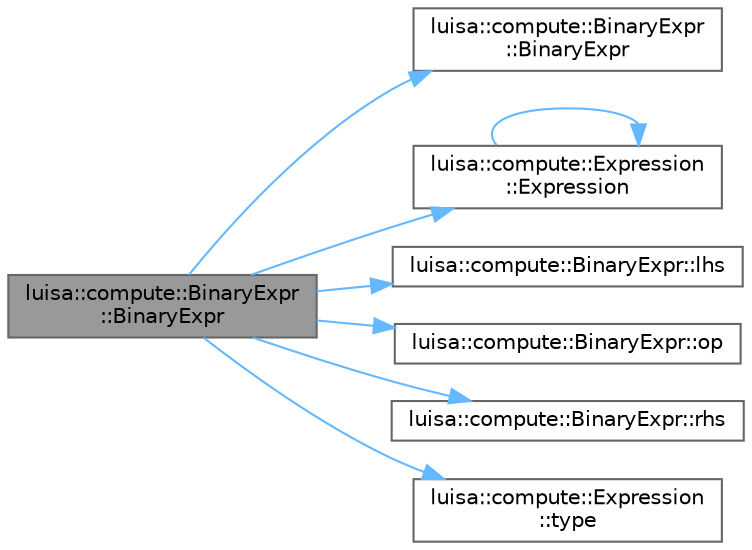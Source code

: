 digraph "luisa::compute::BinaryExpr::BinaryExpr"
{
 // LATEX_PDF_SIZE
  bgcolor="transparent";
  edge [fontname=Helvetica,fontsize=10,labelfontname=Helvetica,labelfontsize=10];
  node [fontname=Helvetica,fontsize=10,shape=box,height=0.2,width=0.4];
  rankdir="LR";
  Node1 [id="Node000001",label="luisa::compute::BinaryExpr\l::BinaryExpr",height=0.2,width=0.4,color="gray40", fillcolor="grey60", style="filled", fontcolor="black",tooltip="Construct a new BinaryExpr object"];
  Node1 -> Node2 [id="edge8_Node000001_Node000002",color="steelblue1",style="solid",tooltip=" "];
  Node2 [id="Node000002",label="luisa::compute::BinaryExpr\l::BinaryExpr",height=0.2,width=0.4,color="grey40", fillcolor="white", style="filled",URL="$classluisa_1_1compute_1_1_binary_expr.html#ae7b8b5a76682387013e33e6d121c4d25",tooltip=" "];
  Node1 -> Node3 [id="edge9_Node000001_Node000003",color="steelblue1",style="solid",tooltip=" "];
  Node3 [id="Node000003",label="luisa::compute::Expression\l::Expression",height=0.2,width=0.4,color="grey40", fillcolor="white", style="filled",URL="$classluisa_1_1compute_1_1_expression.html#a4a625ab402e22dba0e9178089c0e3e2b",tooltip=" "];
  Node3 -> Node3 [id="edge10_Node000003_Node000003",color="steelblue1",style="solid",tooltip=" "];
  Node1 -> Node4 [id="edge11_Node000001_Node000004",color="steelblue1",style="solid",tooltip=" "];
  Node4 [id="Node000004",label="luisa::compute::BinaryExpr::lhs",height=0.2,width=0.4,color="grey40", fillcolor="white", style="filled",URL="$classluisa_1_1compute_1_1_binary_expr.html#afc06b287ba6419ccb3194fa7046eab14",tooltip=" "];
  Node1 -> Node5 [id="edge12_Node000001_Node000005",color="steelblue1",style="solid",tooltip=" "];
  Node5 [id="Node000005",label="luisa::compute::BinaryExpr::op",height=0.2,width=0.4,color="grey40", fillcolor="white", style="filled",URL="$classluisa_1_1compute_1_1_binary_expr.html#af5eb856a66a406b45dc998b1513be656",tooltip=" "];
  Node1 -> Node6 [id="edge13_Node000001_Node000006",color="steelblue1",style="solid",tooltip=" "];
  Node6 [id="Node000006",label="luisa::compute::BinaryExpr::rhs",height=0.2,width=0.4,color="grey40", fillcolor="white", style="filled",URL="$classluisa_1_1compute_1_1_binary_expr.html#ad95d5803ebcc1302767459c1cbb13651",tooltip=" "];
  Node1 -> Node7 [id="edge14_Node000001_Node000007",color="steelblue1",style="solid",tooltip=" "];
  Node7 [id="Node000007",label="luisa::compute::Expression\l::type",height=0.2,width=0.4,color="grey40", fillcolor="white", style="filled",URL="$classluisa_1_1compute_1_1_expression.html#a8bc5f8340d3b335c788bb1526982cf9d",tooltip=" "];
}
